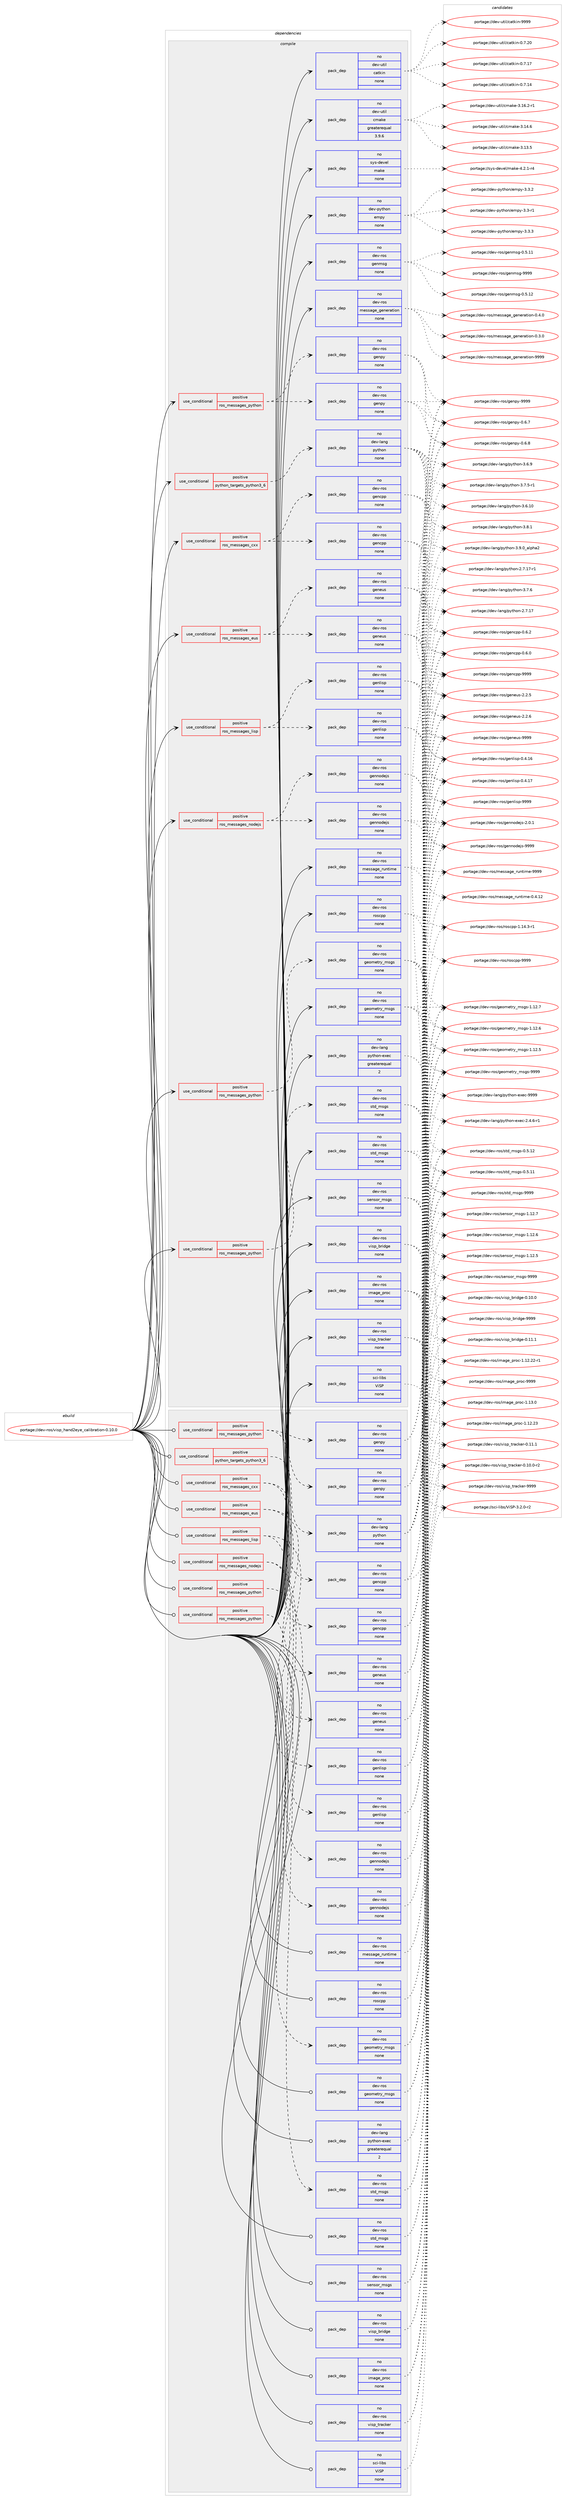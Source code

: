 digraph prolog {

# *************
# Graph options
# *************

newrank=true;
concentrate=true;
compound=true;
graph [rankdir=LR,fontname=Helvetica,fontsize=10,ranksep=1.5];#, ranksep=2.5, nodesep=0.2];
edge  [arrowhead=vee];
node  [fontname=Helvetica,fontsize=10];

# **********
# The ebuild
# **********

subgraph cluster_leftcol {
color=gray;
label=<<i>ebuild</i>>;
id [label="portage://dev-ros/visp_hand2eye_calibration-0.10.0", color=red, width=4, href="../dev-ros/visp_hand2eye_calibration-0.10.0.svg"];
}

# ****************
# The dependencies
# ****************

subgraph cluster_midcol {
color=gray;
label=<<i>dependencies</i>>;
subgraph cluster_compile {
fillcolor="#eeeeee";
style=filled;
label=<<i>compile</i>>;
subgraph cond95287 {
dependency372486 [label=<<TABLE BORDER="0" CELLBORDER="1" CELLSPACING="0" CELLPADDING="4"><TR><TD ROWSPAN="3" CELLPADDING="10">use_conditional</TD></TR><TR><TD>positive</TD></TR><TR><TD>python_targets_python3_6</TD></TR></TABLE>>, shape=none, color=red];
subgraph pack272346 {
dependency372487 [label=<<TABLE BORDER="0" CELLBORDER="1" CELLSPACING="0" CELLPADDING="4" WIDTH="220"><TR><TD ROWSPAN="6" CELLPADDING="30">pack_dep</TD></TR><TR><TD WIDTH="110">no</TD></TR><TR><TD>dev-lang</TD></TR><TR><TD>python</TD></TR><TR><TD>none</TD></TR><TR><TD></TD></TR></TABLE>>, shape=none, color=blue];
}
dependency372486:e -> dependency372487:w [weight=20,style="dashed",arrowhead="vee"];
}
id:e -> dependency372486:w [weight=20,style="solid",arrowhead="vee"];
subgraph cond95288 {
dependency372488 [label=<<TABLE BORDER="0" CELLBORDER="1" CELLSPACING="0" CELLPADDING="4"><TR><TD ROWSPAN="3" CELLPADDING="10">use_conditional</TD></TR><TR><TD>positive</TD></TR><TR><TD>ros_messages_cxx</TD></TR></TABLE>>, shape=none, color=red];
subgraph pack272347 {
dependency372489 [label=<<TABLE BORDER="0" CELLBORDER="1" CELLSPACING="0" CELLPADDING="4" WIDTH="220"><TR><TD ROWSPAN="6" CELLPADDING="30">pack_dep</TD></TR><TR><TD WIDTH="110">no</TD></TR><TR><TD>dev-ros</TD></TR><TR><TD>gencpp</TD></TR><TR><TD>none</TD></TR><TR><TD></TD></TR></TABLE>>, shape=none, color=blue];
}
dependency372488:e -> dependency372489:w [weight=20,style="dashed",arrowhead="vee"];
subgraph pack272348 {
dependency372490 [label=<<TABLE BORDER="0" CELLBORDER="1" CELLSPACING="0" CELLPADDING="4" WIDTH="220"><TR><TD ROWSPAN="6" CELLPADDING="30">pack_dep</TD></TR><TR><TD WIDTH="110">no</TD></TR><TR><TD>dev-ros</TD></TR><TR><TD>gencpp</TD></TR><TR><TD>none</TD></TR><TR><TD></TD></TR></TABLE>>, shape=none, color=blue];
}
dependency372488:e -> dependency372490:w [weight=20,style="dashed",arrowhead="vee"];
}
id:e -> dependency372488:w [weight=20,style="solid",arrowhead="vee"];
subgraph cond95289 {
dependency372491 [label=<<TABLE BORDER="0" CELLBORDER="1" CELLSPACING="0" CELLPADDING="4"><TR><TD ROWSPAN="3" CELLPADDING="10">use_conditional</TD></TR><TR><TD>positive</TD></TR><TR><TD>ros_messages_eus</TD></TR></TABLE>>, shape=none, color=red];
subgraph pack272349 {
dependency372492 [label=<<TABLE BORDER="0" CELLBORDER="1" CELLSPACING="0" CELLPADDING="4" WIDTH="220"><TR><TD ROWSPAN="6" CELLPADDING="30">pack_dep</TD></TR><TR><TD WIDTH="110">no</TD></TR><TR><TD>dev-ros</TD></TR><TR><TD>geneus</TD></TR><TR><TD>none</TD></TR><TR><TD></TD></TR></TABLE>>, shape=none, color=blue];
}
dependency372491:e -> dependency372492:w [weight=20,style="dashed",arrowhead="vee"];
subgraph pack272350 {
dependency372493 [label=<<TABLE BORDER="0" CELLBORDER="1" CELLSPACING="0" CELLPADDING="4" WIDTH="220"><TR><TD ROWSPAN="6" CELLPADDING="30">pack_dep</TD></TR><TR><TD WIDTH="110">no</TD></TR><TR><TD>dev-ros</TD></TR><TR><TD>geneus</TD></TR><TR><TD>none</TD></TR><TR><TD></TD></TR></TABLE>>, shape=none, color=blue];
}
dependency372491:e -> dependency372493:w [weight=20,style="dashed",arrowhead="vee"];
}
id:e -> dependency372491:w [weight=20,style="solid",arrowhead="vee"];
subgraph cond95290 {
dependency372494 [label=<<TABLE BORDER="0" CELLBORDER="1" CELLSPACING="0" CELLPADDING="4"><TR><TD ROWSPAN="3" CELLPADDING="10">use_conditional</TD></TR><TR><TD>positive</TD></TR><TR><TD>ros_messages_lisp</TD></TR></TABLE>>, shape=none, color=red];
subgraph pack272351 {
dependency372495 [label=<<TABLE BORDER="0" CELLBORDER="1" CELLSPACING="0" CELLPADDING="4" WIDTH="220"><TR><TD ROWSPAN="6" CELLPADDING="30">pack_dep</TD></TR><TR><TD WIDTH="110">no</TD></TR><TR><TD>dev-ros</TD></TR><TR><TD>genlisp</TD></TR><TR><TD>none</TD></TR><TR><TD></TD></TR></TABLE>>, shape=none, color=blue];
}
dependency372494:e -> dependency372495:w [weight=20,style="dashed",arrowhead="vee"];
subgraph pack272352 {
dependency372496 [label=<<TABLE BORDER="0" CELLBORDER="1" CELLSPACING="0" CELLPADDING="4" WIDTH="220"><TR><TD ROWSPAN="6" CELLPADDING="30">pack_dep</TD></TR><TR><TD WIDTH="110">no</TD></TR><TR><TD>dev-ros</TD></TR><TR><TD>genlisp</TD></TR><TR><TD>none</TD></TR><TR><TD></TD></TR></TABLE>>, shape=none, color=blue];
}
dependency372494:e -> dependency372496:w [weight=20,style="dashed",arrowhead="vee"];
}
id:e -> dependency372494:w [weight=20,style="solid",arrowhead="vee"];
subgraph cond95291 {
dependency372497 [label=<<TABLE BORDER="0" CELLBORDER="1" CELLSPACING="0" CELLPADDING="4"><TR><TD ROWSPAN="3" CELLPADDING="10">use_conditional</TD></TR><TR><TD>positive</TD></TR><TR><TD>ros_messages_nodejs</TD></TR></TABLE>>, shape=none, color=red];
subgraph pack272353 {
dependency372498 [label=<<TABLE BORDER="0" CELLBORDER="1" CELLSPACING="0" CELLPADDING="4" WIDTH="220"><TR><TD ROWSPAN="6" CELLPADDING="30">pack_dep</TD></TR><TR><TD WIDTH="110">no</TD></TR><TR><TD>dev-ros</TD></TR><TR><TD>gennodejs</TD></TR><TR><TD>none</TD></TR><TR><TD></TD></TR></TABLE>>, shape=none, color=blue];
}
dependency372497:e -> dependency372498:w [weight=20,style="dashed",arrowhead="vee"];
subgraph pack272354 {
dependency372499 [label=<<TABLE BORDER="0" CELLBORDER="1" CELLSPACING="0" CELLPADDING="4" WIDTH="220"><TR><TD ROWSPAN="6" CELLPADDING="30">pack_dep</TD></TR><TR><TD WIDTH="110">no</TD></TR><TR><TD>dev-ros</TD></TR><TR><TD>gennodejs</TD></TR><TR><TD>none</TD></TR><TR><TD></TD></TR></TABLE>>, shape=none, color=blue];
}
dependency372497:e -> dependency372499:w [weight=20,style="dashed",arrowhead="vee"];
}
id:e -> dependency372497:w [weight=20,style="solid",arrowhead="vee"];
subgraph cond95292 {
dependency372500 [label=<<TABLE BORDER="0" CELLBORDER="1" CELLSPACING="0" CELLPADDING="4"><TR><TD ROWSPAN="3" CELLPADDING="10">use_conditional</TD></TR><TR><TD>positive</TD></TR><TR><TD>ros_messages_python</TD></TR></TABLE>>, shape=none, color=red];
subgraph pack272355 {
dependency372501 [label=<<TABLE BORDER="0" CELLBORDER="1" CELLSPACING="0" CELLPADDING="4" WIDTH="220"><TR><TD ROWSPAN="6" CELLPADDING="30">pack_dep</TD></TR><TR><TD WIDTH="110">no</TD></TR><TR><TD>dev-ros</TD></TR><TR><TD>genpy</TD></TR><TR><TD>none</TD></TR><TR><TD></TD></TR></TABLE>>, shape=none, color=blue];
}
dependency372500:e -> dependency372501:w [weight=20,style="dashed",arrowhead="vee"];
subgraph pack272356 {
dependency372502 [label=<<TABLE BORDER="0" CELLBORDER="1" CELLSPACING="0" CELLPADDING="4" WIDTH="220"><TR><TD ROWSPAN="6" CELLPADDING="30">pack_dep</TD></TR><TR><TD WIDTH="110">no</TD></TR><TR><TD>dev-ros</TD></TR><TR><TD>genpy</TD></TR><TR><TD>none</TD></TR><TR><TD></TD></TR></TABLE>>, shape=none, color=blue];
}
dependency372500:e -> dependency372502:w [weight=20,style="dashed",arrowhead="vee"];
}
id:e -> dependency372500:w [weight=20,style="solid",arrowhead="vee"];
subgraph cond95293 {
dependency372503 [label=<<TABLE BORDER="0" CELLBORDER="1" CELLSPACING="0" CELLPADDING="4"><TR><TD ROWSPAN="3" CELLPADDING="10">use_conditional</TD></TR><TR><TD>positive</TD></TR><TR><TD>ros_messages_python</TD></TR></TABLE>>, shape=none, color=red];
subgraph pack272357 {
dependency372504 [label=<<TABLE BORDER="0" CELLBORDER="1" CELLSPACING="0" CELLPADDING="4" WIDTH="220"><TR><TD ROWSPAN="6" CELLPADDING="30">pack_dep</TD></TR><TR><TD WIDTH="110">no</TD></TR><TR><TD>dev-ros</TD></TR><TR><TD>geometry_msgs</TD></TR><TR><TD>none</TD></TR><TR><TD></TD></TR></TABLE>>, shape=none, color=blue];
}
dependency372503:e -> dependency372504:w [weight=20,style="dashed",arrowhead="vee"];
}
id:e -> dependency372503:w [weight=20,style="solid",arrowhead="vee"];
subgraph cond95294 {
dependency372505 [label=<<TABLE BORDER="0" CELLBORDER="1" CELLSPACING="0" CELLPADDING="4"><TR><TD ROWSPAN="3" CELLPADDING="10">use_conditional</TD></TR><TR><TD>positive</TD></TR><TR><TD>ros_messages_python</TD></TR></TABLE>>, shape=none, color=red];
subgraph pack272358 {
dependency372506 [label=<<TABLE BORDER="0" CELLBORDER="1" CELLSPACING="0" CELLPADDING="4" WIDTH="220"><TR><TD ROWSPAN="6" CELLPADDING="30">pack_dep</TD></TR><TR><TD WIDTH="110">no</TD></TR><TR><TD>dev-ros</TD></TR><TR><TD>std_msgs</TD></TR><TR><TD>none</TD></TR><TR><TD></TD></TR></TABLE>>, shape=none, color=blue];
}
dependency372505:e -> dependency372506:w [weight=20,style="dashed",arrowhead="vee"];
}
id:e -> dependency372505:w [weight=20,style="solid",arrowhead="vee"];
subgraph pack272359 {
dependency372507 [label=<<TABLE BORDER="0" CELLBORDER="1" CELLSPACING="0" CELLPADDING="4" WIDTH="220"><TR><TD ROWSPAN="6" CELLPADDING="30">pack_dep</TD></TR><TR><TD WIDTH="110">no</TD></TR><TR><TD>dev-lang</TD></TR><TR><TD>python-exec</TD></TR><TR><TD>greaterequal</TD></TR><TR><TD>2</TD></TR></TABLE>>, shape=none, color=blue];
}
id:e -> dependency372507:w [weight=20,style="solid",arrowhead="vee"];
subgraph pack272360 {
dependency372508 [label=<<TABLE BORDER="0" CELLBORDER="1" CELLSPACING="0" CELLPADDING="4" WIDTH="220"><TR><TD ROWSPAN="6" CELLPADDING="30">pack_dep</TD></TR><TR><TD WIDTH="110">no</TD></TR><TR><TD>dev-python</TD></TR><TR><TD>empy</TD></TR><TR><TD>none</TD></TR><TR><TD></TD></TR></TABLE>>, shape=none, color=blue];
}
id:e -> dependency372508:w [weight=20,style="solid",arrowhead="vee"];
subgraph pack272361 {
dependency372509 [label=<<TABLE BORDER="0" CELLBORDER="1" CELLSPACING="0" CELLPADDING="4" WIDTH="220"><TR><TD ROWSPAN="6" CELLPADDING="30">pack_dep</TD></TR><TR><TD WIDTH="110">no</TD></TR><TR><TD>dev-ros</TD></TR><TR><TD>genmsg</TD></TR><TR><TD>none</TD></TR><TR><TD></TD></TR></TABLE>>, shape=none, color=blue];
}
id:e -> dependency372509:w [weight=20,style="solid",arrowhead="vee"];
subgraph pack272362 {
dependency372510 [label=<<TABLE BORDER="0" CELLBORDER="1" CELLSPACING="0" CELLPADDING="4" WIDTH="220"><TR><TD ROWSPAN="6" CELLPADDING="30">pack_dep</TD></TR><TR><TD WIDTH="110">no</TD></TR><TR><TD>dev-ros</TD></TR><TR><TD>geometry_msgs</TD></TR><TR><TD>none</TD></TR><TR><TD></TD></TR></TABLE>>, shape=none, color=blue];
}
id:e -> dependency372510:w [weight=20,style="solid",arrowhead="vee"];
subgraph pack272363 {
dependency372511 [label=<<TABLE BORDER="0" CELLBORDER="1" CELLSPACING="0" CELLPADDING="4" WIDTH="220"><TR><TD ROWSPAN="6" CELLPADDING="30">pack_dep</TD></TR><TR><TD WIDTH="110">no</TD></TR><TR><TD>dev-ros</TD></TR><TR><TD>image_proc</TD></TR><TR><TD>none</TD></TR><TR><TD></TD></TR></TABLE>>, shape=none, color=blue];
}
id:e -> dependency372511:w [weight=20,style="solid",arrowhead="vee"];
subgraph pack272364 {
dependency372512 [label=<<TABLE BORDER="0" CELLBORDER="1" CELLSPACING="0" CELLPADDING="4" WIDTH="220"><TR><TD ROWSPAN="6" CELLPADDING="30">pack_dep</TD></TR><TR><TD WIDTH="110">no</TD></TR><TR><TD>dev-ros</TD></TR><TR><TD>message_generation</TD></TR><TR><TD>none</TD></TR><TR><TD></TD></TR></TABLE>>, shape=none, color=blue];
}
id:e -> dependency372512:w [weight=20,style="solid",arrowhead="vee"];
subgraph pack272365 {
dependency372513 [label=<<TABLE BORDER="0" CELLBORDER="1" CELLSPACING="0" CELLPADDING="4" WIDTH="220"><TR><TD ROWSPAN="6" CELLPADDING="30">pack_dep</TD></TR><TR><TD WIDTH="110">no</TD></TR><TR><TD>dev-ros</TD></TR><TR><TD>message_runtime</TD></TR><TR><TD>none</TD></TR><TR><TD></TD></TR></TABLE>>, shape=none, color=blue];
}
id:e -> dependency372513:w [weight=20,style="solid",arrowhead="vee"];
subgraph pack272366 {
dependency372514 [label=<<TABLE BORDER="0" CELLBORDER="1" CELLSPACING="0" CELLPADDING="4" WIDTH="220"><TR><TD ROWSPAN="6" CELLPADDING="30">pack_dep</TD></TR><TR><TD WIDTH="110">no</TD></TR><TR><TD>dev-ros</TD></TR><TR><TD>roscpp</TD></TR><TR><TD>none</TD></TR><TR><TD></TD></TR></TABLE>>, shape=none, color=blue];
}
id:e -> dependency372514:w [weight=20,style="solid",arrowhead="vee"];
subgraph pack272367 {
dependency372515 [label=<<TABLE BORDER="0" CELLBORDER="1" CELLSPACING="0" CELLPADDING="4" WIDTH="220"><TR><TD ROWSPAN="6" CELLPADDING="30">pack_dep</TD></TR><TR><TD WIDTH="110">no</TD></TR><TR><TD>dev-ros</TD></TR><TR><TD>sensor_msgs</TD></TR><TR><TD>none</TD></TR><TR><TD></TD></TR></TABLE>>, shape=none, color=blue];
}
id:e -> dependency372515:w [weight=20,style="solid",arrowhead="vee"];
subgraph pack272368 {
dependency372516 [label=<<TABLE BORDER="0" CELLBORDER="1" CELLSPACING="0" CELLPADDING="4" WIDTH="220"><TR><TD ROWSPAN="6" CELLPADDING="30">pack_dep</TD></TR><TR><TD WIDTH="110">no</TD></TR><TR><TD>dev-ros</TD></TR><TR><TD>std_msgs</TD></TR><TR><TD>none</TD></TR><TR><TD></TD></TR></TABLE>>, shape=none, color=blue];
}
id:e -> dependency372516:w [weight=20,style="solid",arrowhead="vee"];
subgraph pack272369 {
dependency372517 [label=<<TABLE BORDER="0" CELLBORDER="1" CELLSPACING="0" CELLPADDING="4" WIDTH="220"><TR><TD ROWSPAN="6" CELLPADDING="30">pack_dep</TD></TR><TR><TD WIDTH="110">no</TD></TR><TR><TD>dev-ros</TD></TR><TR><TD>visp_bridge</TD></TR><TR><TD>none</TD></TR><TR><TD></TD></TR></TABLE>>, shape=none, color=blue];
}
id:e -> dependency372517:w [weight=20,style="solid",arrowhead="vee"];
subgraph pack272370 {
dependency372518 [label=<<TABLE BORDER="0" CELLBORDER="1" CELLSPACING="0" CELLPADDING="4" WIDTH="220"><TR><TD ROWSPAN="6" CELLPADDING="30">pack_dep</TD></TR><TR><TD WIDTH="110">no</TD></TR><TR><TD>dev-ros</TD></TR><TR><TD>visp_tracker</TD></TR><TR><TD>none</TD></TR><TR><TD></TD></TR></TABLE>>, shape=none, color=blue];
}
id:e -> dependency372518:w [weight=20,style="solid",arrowhead="vee"];
subgraph pack272371 {
dependency372519 [label=<<TABLE BORDER="0" CELLBORDER="1" CELLSPACING="0" CELLPADDING="4" WIDTH="220"><TR><TD ROWSPAN="6" CELLPADDING="30">pack_dep</TD></TR><TR><TD WIDTH="110">no</TD></TR><TR><TD>dev-util</TD></TR><TR><TD>catkin</TD></TR><TR><TD>none</TD></TR><TR><TD></TD></TR></TABLE>>, shape=none, color=blue];
}
id:e -> dependency372519:w [weight=20,style="solid",arrowhead="vee"];
subgraph pack272372 {
dependency372520 [label=<<TABLE BORDER="0" CELLBORDER="1" CELLSPACING="0" CELLPADDING="4" WIDTH="220"><TR><TD ROWSPAN="6" CELLPADDING="30">pack_dep</TD></TR><TR><TD WIDTH="110">no</TD></TR><TR><TD>dev-util</TD></TR><TR><TD>cmake</TD></TR><TR><TD>greaterequal</TD></TR><TR><TD>3.9.6</TD></TR></TABLE>>, shape=none, color=blue];
}
id:e -> dependency372520:w [weight=20,style="solid",arrowhead="vee"];
subgraph pack272373 {
dependency372521 [label=<<TABLE BORDER="0" CELLBORDER="1" CELLSPACING="0" CELLPADDING="4" WIDTH="220"><TR><TD ROWSPAN="6" CELLPADDING="30">pack_dep</TD></TR><TR><TD WIDTH="110">no</TD></TR><TR><TD>sci-libs</TD></TR><TR><TD>ViSP</TD></TR><TR><TD>none</TD></TR><TR><TD></TD></TR></TABLE>>, shape=none, color=blue];
}
id:e -> dependency372521:w [weight=20,style="solid",arrowhead="vee"];
subgraph pack272374 {
dependency372522 [label=<<TABLE BORDER="0" CELLBORDER="1" CELLSPACING="0" CELLPADDING="4" WIDTH="220"><TR><TD ROWSPAN="6" CELLPADDING="30">pack_dep</TD></TR><TR><TD WIDTH="110">no</TD></TR><TR><TD>sys-devel</TD></TR><TR><TD>make</TD></TR><TR><TD>none</TD></TR><TR><TD></TD></TR></TABLE>>, shape=none, color=blue];
}
id:e -> dependency372522:w [weight=20,style="solid",arrowhead="vee"];
}
subgraph cluster_compileandrun {
fillcolor="#eeeeee";
style=filled;
label=<<i>compile and run</i>>;
}
subgraph cluster_run {
fillcolor="#eeeeee";
style=filled;
label=<<i>run</i>>;
subgraph cond95295 {
dependency372523 [label=<<TABLE BORDER="0" CELLBORDER="1" CELLSPACING="0" CELLPADDING="4"><TR><TD ROWSPAN="3" CELLPADDING="10">use_conditional</TD></TR><TR><TD>positive</TD></TR><TR><TD>python_targets_python3_6</TD></TR></TABLE>>, shape=none, color=red];
subgraph pack272375 {
dependency372524 [label=<<TABLE BORDER="0" CELLBORDER="1" CELLSPACING="0" CELLPADDING="4" WIDTH="220"><TR><TD ROWSPAN="6" CELLPADDING="30">pack_dep</TD></TR><TR><TD WIDTH="110">no</TD></TR><TR><TD>dev-lang</TD></TR><TR><TD>python</TD></TR><TR><TD>none</TD></TR><TR><TD></TD></TR></TABLE>>, shape=none, color=blue];
}
dependency372523:e -> dependency372524:w [weight=20,style="dashed",arrowhead="vee"];
}
id:e -> dependency372523:w [weight=20,style="solid",arrowhead="odot"];
subgraph cond95296 {
dependency372525 [label=<<TABLE BORDER="0" CELLBORDER="1" CELLSPACING="0" CELLPADDING="4"><TR><TD ROWSPAN="3" CELLPADDING="10">use_conditional</TD></TR><TR><TD>positive</TD></TR><TR><TD>ros_messages_cxx</TD></TR></TABLE>>, shape=none, color=red];
subgraph pack272376 {
dependency372526 [label=<<TABLE BORDER="0" CELLBORDER="1" CELLSPACING="0" CELLPADDING="4" WIDTH="220"><TR><TD ROWSPAN="6" CELLPADDING="30">pack_dep</TD></TR><TR><TD WIDTH="110">no</TD></TR><TR><TD>dev-ros</TD></TR><TR><TD>gencpp</TD></TR><TR><TD>none</TD></TR><TR><TD></TD></TR></TABLE>>, shape=none, color=blue];
}
dependency372525:e -> dependency372526:w [weight=20,style="dashed",arrowhead="vee"];
subgraph pack272377 {
dependency372527 [label=<<TABLE BORDER="0" CELLBORDER="1" CELLSPACING="0" CELLPADDING="4" WIDTH="220"><TR><TD ROWSPAN="6" CELLPADDING="30">pack_dep</TD></TR><TR><TD WIDTH="110">no</TD></TR><TR><TD>dev-ros</TD></TR><TR><TD>gencpp</TD></TR><TR><TD>none</TD></TR><TR><TD></TD></TR></TABLE>>, shape=none, color=blue];
}
dependency372525:e -> dependency372527:w [weight=20,style="dashed",arrowhead="vee"];
}
id:e -> dependency372525:w [weight=20,style="solid",arrowhead="odot"];
subgraph cond95297 {
dependency372528 [label=<<TABLE BORDER="0" CELLBORDER="1" CELLSPACING="0" CELLPADDING="4"><TR><TD ROWSPAN="3" CELLPADDING="10">use_conditional</TD></TR><TR><TD>positive</TD></TR><TR><TD>ros_messages_eus</TD></TR></TABLE>>, shape=none, color=red];
subgraph pack272378 {
dependency372529 [label=<<TABLE BORDER="0" CELLBORDER="1" CELLSPACING="0" CELLPADDING="4" WIDTH="220"><TR><TD ROWSPAN="6" CELLPADDING="30">pack_dep</TD></TR><TR><TD WIDTH="110">no</TD></TR><TR><TD>dev-ros</TD></TR><TR><TD>geneus</TD></TR><TR><TD>none</TD></TR><TR><TD></TD></TR></TABLE>>, shape=none, color=blue];
}
dependency372528:e -> dependency372529:w [weight=20,style="dashed",arrowhead="vee"];
subgraph pack272379 {
dependency372530 [label=<<TABLE BORDER="0" CELLBORDER="1" CELLSPACING="0" CELLPADDING="4" WIDTH="220"><TR><TD ROWSPAN="6" CELLPADDING="30">pack_dep</TD></TR><TR><TD WIDTH="110">no</TD></TR><TR><TD>dev-ros</TD></TR><TR><TD>geneus</TD></TR><TR><TD>none</TD></TR><TR><TD></TD></TR></TABLE>>, shape=none, color=blue];
}
dependency372528:e -> dependency372530:w [weight=20,style="dashed",arrowhead="vee"];
}
id:e -> dependency372528:w [weight=20,style="solid",arrowhead="odot"];
subgraph cond95298 {
dependency372531 [label=<<TABLE BORDER="0" CELLBORDER="1" CELLSPACING="0" CELLPADDING="4"><TR><TD ROWSPAN="3" CELLPADDING="10">use_conditional</TD></TR><TR><TD>positive</TD></TR><TR><TD>ros_messages_lisp</TD></TR></TABLE>>, shape=none, color=red];
subgraph pack272380 {
dependency372532 [label=<<TABLE BORDER="0" CELLBORDER="1" CELLSPACING="0" CELLPADDING="4" WIDTH="220"><TR><TD ROWSPAN="6" CELLPADDING="30">pack_dep</TD></TR><TR><TD WIDTH="110">no</TD></TR><TR><TD>dev-ros</TD></TR><TR><TD>genlisp</TD></TR><TR><TD>none</TD></TR><TR><TD></TD></TR></TABLE>>, shape=none, color=blue];
}
dependency372531:e -> dependency372532:w [weight=20,style="dashed",arrowhead="vee"];
subgraph pack272381 {
dependency372533 [label=<<TABLE BORDER="0" CELLBORDER="1" CELLSPACING="0" CELLPADDING="4" WIDTH="220"><TR><TD ROWSPAN="6" CELLPADDING="30">pack_dep</TD></TR><TR><TD WIDTH="110">no</TD></TR><TR><TD>dev-ros</TD></TR><TR><TD>genlisp</TD></TR><TR><TD>none</TD></TR><TR><TD></TD></TR></TABLE>>, shape=none, color=blue];
}
dependency372531:e -> dependency372533:w [weight=20,style="dashed",arrowhead="vee"];
}
id:e -> dependency372531:w [weight=20,style="solid",arrowhead="odot"];
subgraph cond95299 {
dependency372534 [label=<<TABLE BORDER="0" CELLBORDER="1" CELLSPACING="0" CELLPADDING="4"><TR><TD ROWSPAN="3" CELLPADDING="10">use_conditional</TD></TR><TR><TD>positive</TD></TR><TR><TD>ros_messages_nodejs</TD></TR></TABLE>>, shape=none, color=red];
subgraph pack272382 {
dependency372535 [label=<<TABLE BORDER="0" CELLBORDER="1" CELLSPACING="0" CELLPADDING="4" WIDTH="220"><TR><TD ROWSPAN="6" CELLPADDING="30">pack_dep</TD></TR><TR><TD WIDTH="110">no</TD></TR><TR><TD>dev-ros</TD></TR><TR><TD>gennodejs</TD></TR><TR><TD>none</TD></TR><TR><TD></TD></TR></TABLE>>, shape=none, color=blue];
}
dependency372534:e -> dependency372535:w [weight=20,style="dashed",arrowhead="vee"];
subgraph pack272383 {
dependency372536 [label=<<TABLE BORDER="0" CELLBORDER="1" CELLSPACING="0" CELLPADDING="4" WIDTH="220"><TR><TD ROWSPAN="6" CELLPADDING="30">pack_dep</TD></TR><TR><TD WIDTH="110">no</TD></TR><TR><TD>dev-ros</TD></TR><TR><TD>gennodejs</TD></TR><TR><TD>none</TD></TR><TR><TD></TD></TR></TABLE>>, shape=none, color=blue];
}
dependency372534:e -> dependency372536:w [weight=20,style="dashed",arrowhead="vee"];
}
id:e -> dependency372534:w [weight=20,style="solid",arrowhead="odot"];
subgraph cond95300 {
dependency372537 [label=<<TABLE BORDER="0" CELLBORDER="1" CELLSPACING="0" CELLPADDING="4"><TR><TD ROWSPAN="3" CELLPADDING="10">use_conditional</TD></TR><TR><TD>positive</TD></TR><TR><TD>ros_messages_python</TD></TR></TABLE>>, shape=none, color=red];
subgraph pack272384 {
dependency372538 [label=<<TABLE BORDER="0" CELLBORDER="1" CELLSPACING="0" CELLPADDING="4" WIDTH="220"><TR><TD ROWSPAN="6" CELLPADDING="30">pack_dep</TD></TR><TR><TD WIDTH="110">no</TD></TR><TR><TD>dev-ros</TD></TR><TR><TD>genpy</TD></TR><TR><TD>none</TD></TR><TR><TD></TD></TR></TABLE>>, shape=none, color=blue];
}
dependency372537:e -> dependency372538:w [weight=20,style="dashed",arrowhead="vee"];
subgraph pack272385 {
dependency372539 [label=<<TABLE BORDER="0" CELLBORDER="1" CELLSPACING="0" CELLPADDING="4" WIDTH="220"><TR><TD ROWSPAN="6" CELLPADDING="30">pack_dep</TD></TR><TR><TD WIDTH="110">no</TD></TR><TR><TD>dev-ros</TD></TR><TR><TD>genpy</TD></TR><TR><TD>none</TD></TR><TR><TD></TD></TR></TABLE>>, shape=none, color=blue];
}
dependency372537:e -> dependency372539:w [weight=20,style="dashed",arrowhead="vee"];
}
id:e -> dependency372537:w [weight=20,style="solid",arrowhead="odot"];
subgraph cond95301 {
dependency372540 [label=<<TABLE BORDER="0" CELLBORDER="1" CELLSPACING="0" CELLPADDING="4"><TR><TD ROWSPAN="3" CELLPADDING="10">use_conditional</TD></TR><TR><TD>positive</TD></TR><TR><TD>ros_messages_python</TD></TR></TABLE>>, shape=none, color=red];
subgraph pack272386 {
dependency372541 [label=<<TABLE BORDER="0" CELLBORDER="1" CELLSPACING="0" CELLPADDING="4" WIDTH="220"><TR><TD ROWSPAN="6" CELLPADDING="30">pack_dep</TD></TR><TR><TD WIDTH="110">no</TD></TR><TR><TD>dev-ros</TD></TR><TR><TD>geometry_msgs</TD></TR><TR><TD>none</TD></TR><TR><TD></TD></TR></TABLE>>, shape=none, color=blue];
}
dependency372540:e -> dependency372541:w [weight=20,style="dashed",arrowhead="vee"];
}
id:e -> dependency372540:w [weight=20,style="solid",arrowhead="odot"];
subgraph cond95302 {
dependency372542 [label=<<TABLE BORDER="0" CELLBORDER="1" CELLSPACING="0" CELLPADDING="4"><TR><TD ROWSPAN="3" CELLPADDING="10">use_conditional</TD></TR><TR><TD>positive</TD></TR><TR><TD>ros_messages_python</TD></TR></TABLE>>, shape=none, color=red];
subgraph pack272387 {
dependency372543 [label=<<TABLE BORDER="0" CELLBORDER="1" CELLSPACING="0" CELLPADDING="4" WIDTH="220"><TR><TD ROWSPAN="6" CELLPADDING="30">pack_dep</TD></TR><TR><TD WIDTH="110">no</TD></TR><TR><TD>dev-ros</TD></TR><TR><TD>std_msgs</TD></TR><TR><TD>none</TD></TR><TR><TD></TD></TR></TABLE>>, shape=none, color=blue];
}
dependency372542:e -> dependency372543:w [weight=20,style="dashed",arrowhead="vee"];
}
id:e -> dependency372542:w [weight=20,style="solid",arrowhead="odot"];
subgraph pack272388 {
dependency372544 [label=<<TABLE BORDER="0" CELLBORDER="1" CELLSPACING="0" CELLPADDING="4" WIDTH="220"><TR><TD ROWSPAN="6" CELLPADDING="30">pack_dep</TD></TR><TR><TD WIDTH="110">no</TD></TR><TR><TD>dev-lang</TD></TR><TR><TD>python-exec</TD></TR><TR><TD>greaterequal</TD></TR><TR><TD>2</TD></TR></TABLE>>, shape=none, color=blue];
}
id:e -> dependency372544:w [weight=20,style="solid",arrowhead="odot"];
subgraph pack272389 {
dependency372545 [label=<<TABLE BORDER="0" CELLBORDER="1" CELLSPACING="0" CELLPADDING="4" WIDTH="220"><TR><TD ROWSPAN="6" CELLPADDING="30">pack_dep</TD></TR><TR><TD WIDTH="110">no</TD></TR><TR><TD>dev-ros</TD></TR><TR><TD>geometry_msgs</TD></TR><TR><TD>none</TD></TR><TR><TD></TD></TR></TABLE>>, shape=none, color=blue];
}
id:e -> dependency372545:w [weight=20,style="solid",arrowhead="odot"];
subgraph pack272390 {
dependency372546 [label=<<TABLE BORDER="0" CELLBORDER="1" CELLSPACING="0" CELLPADDING="4" WIDTH="220"><TR><TD ROWSPAN="6" CELLPADDING="30">pack_dep</TD></TR><TR><TD WIDTH="110">no</TD></TR><TR><TD>dev-ros</TD></TR><TR><TD>image_proc</TD></TR><TR><TD>none</TD></TR><TR><TD></TD></TR></TABLE>>, shape=none, color=blue];
}
id:e -> dependency372546:w [weight=20,style="solid",arrowhead="odot"];
subgraph pack272391 {
dependency372547 [label=<<TABLE BORDER="0" CELLBORDER="1" CELLSPACING="0" CELLPADDING="4" WIDTH="220"><TR><TD ROWSPAN="6" CELLPADDING="30">pack_dep</TD></TR><TR><TD WIDTH="110">no</TD></TR><TR><TD>dev-ros</TD></TR><TR><TD>message_runtime</TD></TR><TR><TD>none</TD></TR><TR><TD></TD></TR></TABLE>>, shape=none, color=blue];
}
id:e -> dependency372547:w [weight=20,style="solid",arrowhead="odot"];
subgraph pack272392 {
dependency372548 [label=<<TABLE BORDER="0" CELLBORDER="1" CELLSPACING="0" CELLPADDING="4" WIDTH="220"><TR><TD ROWSPAN="6" CELLPADDING="30">pack_dep</TD></TR><TR><TD WIDTH="110">no</TD></TR><TR><TD>dev-ros</TD></TR><TR><TD>roscpp</TD></TR><TR><TD>none</TD></TR><TR><TD></TD></TR></TABLE>>, shape=none, color=blue];
}
id:e -> dependency372548:w [weight=20,style="solid",arrowhead="odot"];
subgraph pack272393 {
dependency372549 [label=<<TABLE BORDER="0" CELLBORDER="1" CELLSPACING="0" CELLPADDING="4" WIDTH="220"><TR><TD ROWSPAN="6" CELLPADDING="30">pack_dep</TD></TR><TR><TD WIDTH="110">no</TD></TR><TR><TD>dev-ros</TD></TR><TR><TD>sensor_msgs</TD></TR><TR><TD>none</TD></TR><TR><TD></TD></TR></TABLE>>, shape=none, color=blue];
}
id:e -> dependency372549:w [weight=20,style="solid",arrowhead="odot"];
subgraph pack272394 {
dependency372550 [label=<<TABLE BORDER="0" CELLBORDER="1" CELLSPACING="0" CELLPADDING="4" WIDTH="220"><TR><TD ROWSPAN="6" CELLPADDING="30">pack_dep</TD></TR><TR><TD WIDTH="110">no</TD></TR><TR><TD>dev-ros</TD></TR><TR><TD>std_msgs</TD></TR><TR><TD>none</TD></TR><TR><TD></TD></TR></TABLE>>, shape=none, color=blue];
}
id:e -> dependency372550:w [weight=20,style="solid",arrowhead="odot"];
subgraph pack272395 {
dependency372551 [label=<<TABLE BORDER="0" CELLBORDER="1" CELLSPACING="0" CELLPADDING="4" WIDTH="220"><TR><TD ROWSPAN="6" CELLPADDING="30">pack_dep</TD></TR><TR><TD WIDTH="110">no</TD></TR><TR><TD>dev-ros</TD></TR><TR><TD>visp_bridge</TD></TR><TR><TD>none</TD></TR><TR><TD></TD></TR></TABLE>>, shape=none, color=blue];
}
id:e -> dependency372551:w [weight=20,style="solid",arrowhead="odot"];
subgraph pack272396 {
dependency372552 [label=<<TABLE BORDER="0" CELLBORDER="1" CELLSPACING="0" CELLPADDING="4" WIDTH="220"><TR><TD ROWSPAN="6" CELLPADDING="30">pack_dep</TD></TR><TR><TD WIDTH="110">no</TD></TR><TR><TD>dev-ros</TD></TR><TR><TD>visp_tracker</TD></TR><TR><TD>none</TD></TR><TR><TD></TD></TR></TABLE>>, shape=none, color=blue];
}
id:e -> dependency372552:w [weight=20,style="solid",arrowhead="odot"];
subgraph pack272397 {
dependency372553 [label=<<TABLE BORDER="0" CELLBORDER="1" CELLSPACING="0" CELLPADDING="4" WIDTH="220"><TR><TD ROWSPAN="6" CELLPADDING="30">pack_dep</TD></TR><TR><TD WIDTH="110">no</TD></TR><TR><TD>sci-libs</TD></TR><TR><TD>ViSP</TD></TR><TR><TD>none</TD></TR><TR><TD></TD></TR></TABLE>>, shape=none, color=blue];
}
id:e -> dependency372553:w [weight=20,style="solid",arrowhead="odot"];
}
}

# **************
# The candidates
# **************

subgraph cluster_choices {
rank=same;
color=gray;
label=<<i>candidates</i>>;

subgraph choice272346 {
color=black;
nodesep=1;
choice10010111845108971101034711212111610411111045514657464895971081121049750 [label="portage://dev-lang/python-3.9.0_alpha2", color=red, width=4,href="../dev-lang/python-3.9.0_alpha2.svg"];
choice100101118451089711010347112121116104111110455146564649 [label="portage://dev-lang/python-3.8.1", color=red, width=4,href="../dev-lang/python-3.8.1.svg"];
choice100101118451089711010347112121116104111110455146554654 [label="portage://dev-lang/python-3.7.6", color=red, width=4,href="../dev-lang/python-3.7.6.svg"];
choice1001011184510897110103471121211161041111104551465546534511449 [label="portage://dev-lang/python-3.7.5-r1", color=red, width=4,href="../dev-lang/python-3.7.5-r1.svg"];
choice100101118451089711010347112121116104111110455146544657 [label="portage://dev-lang/python-3.6.9", color=red, width=4,href="../dev-lang/python-3.6.9.svg"];
choice10010111845108971101034711212111610411111045514654464948 [label="portage://dev-lang/python-3.6.10", color=red, width=4,href="../dev-lang/python-3.6.10.svg"];
choice100101118451089711010347112121116104111110455046554649554511449 [label="portage://dev-lang/python-2.7.17-r1", color=red, width=4,href="../dev-lang/python-2.7.17-r1.svg"];
choice10010111845108971101034711212111610411111045504655464955 [label="portage://dev-lang/python-2.7.17", color=red, width=4,href="../dev-lang/python-2.7.17.svg"];
dependency372487:e -> choice10010111845108971101034711212111610411111045514657464895971081121049750:w [style=dotted,weight="100"];
dependency372487:e -> choice100101118451089711010347112121116104111110455146564649:w [style=dotted,weight="100"];
dependency372487:e -> choice100101118451089711010347112121116104111110455146554654:w [style=dotted,weight="100"];
dependency372487:e -> choice1001011184510897110103471121211161041111104551465546534511449:w [style=dotted,weight="100"];
dependency372487:e -> choice100101118451089711010347112121116104111110455146544657:w [style=dotted,weight="100"];
dependency372487:e -> choice10010111845108971101034711212111610411111045514654464948:w [style=dotted,weight="100"];
dependency372487:e -> choice100101118451089711010347112121116104111110455046554649554511449:w [style=dotted,weight="100"];
dependency372487:e -> choice10010111845108971101034711212111610411111045504655464955:w [style=dotted,weight="100"];
}
subgraph choice272347 {
color=black;
nodesep=1;
choice1001011184511411111547103101110991121124557575757 [label="portage://dev-ros/gencpp-9999", color=red, width=4,href="../dev-ros/gencpp-9999.svg"];
choice100101118451141111154710310111099112112454846544650 [label="portage://dev-ros/gencpp-0.6.2", color=red, width=4,href="../dev-ros/gencpp-0.6.2.svg"];
choice100101118451141111154710310111099112112454846544648 [label="portage://dev-ros/gencpp-0.6.0", color=red, width=4,href="../dev-ros/gencpp-0.6.0.svg"];
dependency372489:e -> choice1001011184511411111547103101110991121124557575757:w [style=dotted,weight="100"];
dependency372489:e -> choice100101118451141111154710310111099112112454846544650:w [style=dotted,weight="100"];
dependency372489:e -> choice100101118451141111154710310111099112112454846544648:w [style=dotted,weight="100"];
}
subgraph choice272348 {
color=black;
nodesep=1;
choice1001011184511411111547103101110991121124557575757 [label="portage://dev-ros/gencpp-9999", color=red, width=4,href="../dev-ros/gencpp-9999.svg"];
choice100101118451141111154710310111099112112454846544650 [label="portage://dev-ros/gencpp-0.6.2", color=red, width=4,href="../dev-ros/gencpp-0.6.2.svg"];
choice100101118451141111154710310111099112112454846544648 [label="portage://dev-ros/gencpp-0.6.0", color=red, width=4,href="../dev-ros/gencpp-0.6.0.svg"];
dependency372490:e -> choice1001011184511411111547103101110991121124557575757:w [style=dotted,weight="100"];
dependency372490:e -> choice100101118451141111154710310111099112112454846544650:w [style=dotted,weight="100"];
dependency372490:e -> choice100101118451141111154710310111099112112454846544648:w [style=dotted,weight="100"];
}
subgraph choice272349 {
color=black;
nodesep=1;
choice10010111845114111115471031011101011171154557575757 [label="portage://dev-ros/geneus-9999", color=red, width=4,href="../dev-ros/geneus-9999.svg"];
choice1001011184511411111547103101110101117115455046504654 [label="portage://dev-ros/geneus-2.2.6", color=red, width=4,href="../dev-ros/geneus-2.2.6.svg"];
choice1001011184511411111547103101110101117115455046504653 [label="portage://dev-ros/geneus-2.2.5", color=red, width=4,href="../dev-ros/geneus-2.2.5.svg"];
dependency372492:e -> choice10010111845114111115471031011101011171154557575757:w [style=dotted,weight="100"];
dependency372492:e -> choice1001011184511411111547103101110101117115455046504654:w [style=dotted,weight="100"];
dependency372492:e -> choice1001011184511411111547103101110101117115455046504653:w [style=dotted,weight="100"];
}
subgraph choice272350 {
color=black;
nodesep=1;
choice10010111845114111115471031011101011171154557575757 [label="portage://dev-ros/geneus-9999", color=red, width=4,href="../dev-ros/geneus-9999.svg"];
choice1001011184511411111547103101110101117115455046504654 [label="portage://dev-ros/geneus-2.2.6", color=red, width=4,href="../dev-ros/geneus-2.2.6.svg"];
choice1001011184511411111547103101110101117115455046504653 [label="portage://dev-ros/geneus-2.2.5", color=red, width=4,href="../dev-ros/geneus-2.2.5.svg"];
dependency372493:e -> choice10010111845114111115471031011101011171154557575757:w [style=dotted,weight="100"];
dependency372493:e -> choice1001011184511411111547103101110101117115455046504654:w [style=dotted,weight="100"];
dependency372493:e -> choice1001011184511411111547103101110101117115455046504653:w [style=dotted,weight="100"];
}
subgraph choice272351 {
color=black;
nodesep=1;
choice10010111845114111115471031011101081051151124557575757 [label="portage://dev-ros/genlisp-9999", color=red, width=4,href="../dev-ros/genlisp-9999.svg"];
choice100101118451141111154710310111010810511511245484652464955 [label="portage://dev-ros/genlisp-0.4.17", color=red, width=4,href="../dev-ros/genlisp-0.4.17.svg"];
choice100101118451141111154710310111010810511511245484652464954 [label="portage://dev-ros/genlisp-0.4.16", color=red, width=4,href="../dev-ros/genlisp-0.4.16.svg"];
dependency372495:e -> choice10010111845114111115471031011101081051151124557575757:w [style=dotted,weight="100"];
dependency372495:e -> choice100101118451141111154710310111010810511511245484652464955:w [style=dotted,weight="100"];
dependency372495:e -> choice100101118451141111154710310111010810511511245484652464954:w [style=dotted,weight="100"];
}
subgraph choice272352 {
color=black;
nodesep=1;
choice10010111845114111115471031011101081051151124557575757 [label="portage://dev-ros/genlisp-9999", color=red, width=4,href="../dev-ros/genlisp-9999.svg"];
choice100101118451141111154710310111010810511511245484652464955 [label="portage://dev-ros/genlisp-0.4.17", color=red, width=4,href="../dev-ros/genlisp-0.4.17.svg"];
choice100101118451141111154710310111010810511511245484652464954 [label="portage://dev-ros/genlisp-0.4.16", color=red, width=4,href="../dev-ros/genlisp-0.4.16.svg"];
dependency372496:e -> choice10010111845114111115471031011101081051151124557575757:w [style=dotted,weight="100"];
dependency372496:e -> choice100101118451141111154710310111010810511511245484652464955:w [style=dotted,weight="100"];
dependency372496:e -> choice100101118451141111154710310111010810511511245484652464954:w [style=dotted,weight="100"];
}
subgraph choice272353 {
color=black;
nodesep=1;
choice10010111845114111115471031011101101111001011061154557575757 [label="portage://dev-ros/gennodejs-9999", color=red, width=4,href="../dev-ros/gennodejs-9999.svg"];
choice1001011184511411111547103101110110111100101106115455046484649 [label="portage://dev-ros/gennodejs-2.0.1", color=red, width=4,href="../dev-ros/gennodejs-2.0.1.svg"];
dependency372498:e -> choice10010111845114111115471031011101101111001011061154557575757:w [style=dotted,weight="100"];
dependency372498:e -> choice1001011184511411111547103101110110111100101106115455046484649:w [style=dotted,weight="100"];
}
subgraph choice272354 {
color=black;
nodesep=1;
choice10010111845114111115471031011101101111001011061154557575757 [label="portage://dev-ros/gennodejs-9999", color=red, width=4,href="../dev-ros/gennodejs-9999.svg"];
choice1001011184511411111547103101110110111100101106115455046484649 [label="portage://dev-ros/gennodejs-2.0.1", color=red, width=4,href="../dev-ros/gennodejs-2.0.1.svg"];
dependency372499:e -> choice10010111845114111115471031011101101111001011061154557575757:w [style=dotted,weight="100"];
dependency372499:e -> choice1001011184511411111547103101110110111100101106115455046484649:w [style=dotted,weight="100"];
}
subgraph choice272355 {
color=black;
nodesep=1;
choice10010111845114111115471031011101121214557575757 [label="portage://dev-ros/genpy-9999", color=red, width=4,href="../dev-ros/genpy-9999.svg"];
choice1001011184511411111547103101110112121454846544656 [label="portage://dev-ros/genpy-0.6.8", color=red, width=4,href="../dev-ros/genpy-0.6.8.svg"];
choice1001011184511411111547103101110112121454846544655 [label="portage://dev-ros/genpy-0.6.7", color=red, width=4,href="../dev-ros/genpy-0.6.7.svg"];
dependency372501:e -> choice10010111845114111115471031011101121214557575757:w [style=dotted,weight="100"];
dependency372501:e -> choice1001011184511411111547103101110112121454846544656:w [style=dotted,weight="100"];
dependency372501:e -> choice1001011184511411111547103101110112121454846544655:w [style=dotted,weight="100"];
}
subgraph choice272356 {
color=black;
nodesep=1;
choice10010111845114111115471031011101121214557575757 [label="portage://dev-ros/genpy-9999", color=red, width=4,href="../dev-ros/genpy-9999.svg"];
choice1001011184511411111547103101110112121454846544656 [label="portage://dev-ros/genpy-0.6.8", color=red, width=4,href="../dev-ros/genpy-0.6.8.svg"];
choice1001011184511411111547103101110112121454846544655 [label="portage://dev-ros/genpy-0.6.7", color=red, width=4,href="../dev-ros/genpy-0.6.7.svg"];
dependency372502:e -> choice10010111845114111115471031011101121214557575757:w [style=dotted,weight="100"];
dependency372502:e -> choice1001011184511411111547103101110112121454846544656:w [style=dotted,weight="100"];
dependency372502:e -> choice1001011184511411111547103101110112121454846544655:w [style=dotted,weight="100"];
}
subgraph choice272357 {
color=black;
nodesep=1;
choice1001011184511411111547103101111109101116114121951091151031154557575757 [label="portage://dev-ros/geometry_msgs-9999", color=red, width=4,href="../dev-ros/geometry_msgs-9999.svg"];
choice10010111845114111115471031011111091011161141219510911510311545494649504655 [label="portage://dev-ros/geometry_msgs-1.12.7", color=red, width=4,href="../dev-ros/geometry_msgs-1.12.7.svg"];
choice10010111845114111115471031011111091011161141219510911510311545494649504654 [label="portage://dev-ros/geometry_msgs-1.12.6", color=red, width=4,href="../dev-ros/geometry_msgs-1.12.6.svg"];
choice10010111845114111115471031011111091011161141219510911510311545494649504653 [label="portage://dev-ros/geometry_msgs-1.12.5", color=red, width=4,href="../dev-ros/geometry_msgs-1.12.5.svg"];
dependency372504:e -> choice1001011184511411111547103101111109101116114121951091151031154557575757:w [style=dotted,weight="100"];
dependency372504:e -> choice10010111845114111115471031011111091011161141219510911510311545494649504655:w [style=dotted,weight="100"];
dependency372504:e -> choice10010111845114111115471031011111091011161141219510911510311545494649504654:w [style=dotted,weight="100"];
dependency372504:e -> choice10010111845114111115471031011111091011161141219510911510311545494649504653:w [style=dotted,weight="100"];
}
subgraph choice272358 {
color=black;
nodesep=1;
choice1001011184511411111547115116100951091151031154557575757 [label="portage://dev-ros/std_msgs-9999", color=red, width=4,href="../dev-ros/std_msgs-9999.svg"];
choice10010111845114111115471151161009510911510311545484653464950 [label="portage://dev-ros/std_msgs-0.5.12", color=red, width=4,href="../dev-ros/std_msgs-0.5.12.svg"];
choice10010111845114111115471151161009510911510311545484653464949 [label="portage://dev-ros/std_msgs-0.5.11", color=red, width=4,href="../dev-ros/std_msgs-0.5.11.svg"];
dependency372506:e -> choice1001011184511411111547115116100951091151031154557575757:w [style=dotted,weight="100"];
dependency372506:e -> choice10010111845114111115471151161009510911510311545484653464950:w [style=dotted,weight="100"];
dependency372506:e -> choice10010111845114111115471151161009510911510311545484653464949:w [style=dotted,weight="100"];
}
subgraph choice272359 {
color=black;
nodesep=1;
choice10010111845108971101034711212111610411111045101120101994557575757 [label="portage://dev-lang/python-exec-9999", color=red, width=4,href="../dev-lang/python-exec-9999.svg"];
choice10010111845108971101034711212111610411111045101120101994550465246544511449 [label="portage://dev-lang/python-exec-2.4.6-r1", color=red, width=4,href="../dev-lang/python-exec-2.4.6-r1.svg"];
dependency372507:e -> choice10010111845108971101034711212111610411111045101120101994557575757:w [style=dotted,weight="100"];
dependency372507:e -> choice10010111845108971101034711212111610411111045101120101994550465246544511449:w [style=dotted,weight="100"];
}
subgraph choice272360 {
color=black;
nodesep=1;
choice1001011184511212111610411111047101109112121455146514651 [label="portage://dev-python/empy-3.3.3", color=red, width=4,href="../dev-python/empy-3.3.3.svg"];
choice1001011184511212111610411111047101109112121455146514650 [label="portage://dev-python/empy-3.3.2", color=red, width=4,href="../dev-python/empy-3.3.2.svg"];
choice1001011184511212111610411111047101109112121455146514511449 [label="portage://dev-python/empy-3.3-r1", color=red, width=4,href="../dev-python/empy-3.3-r1.svg"];
dependency372508:e -> choice1001011184511212111610411111047101109112121455146514651:w [style=dotted,weight="100"];
dependency372508:e -> choice1001011184511212111610411111047101109112121455146514650:w [style=dotted,weight="100"];
dependency372508:e -> choice1001011184511212111610411111047101109112121455146514511449:w [style=dotted,weight="100"];
}
subgraph choice272361 {
color=black;
nodesep=1;
choice10010111845114111115471031011101091151034557575757 [label="portage://dev-ros/genmsg-9999", color=red, width=4,href="../dev-ros/genmsg-9999.svg"];
choice100101118451141111154710310111010911510345484653464950 [label="portage://dev-ros/genmsg-0.5.12", color=red, width=4,href="../dev-ros/genmsg-0.5.12.svg"];
choice100101118451141111154710310111010911510345484653464949 [label="portage://dev-ros/genmsg-0.5.11", color=red, width=4,href="../dev-ros/genmsg-0.5.11.svg"];
dependency372509:e -> choice10010111845114111115471031011101091151034557575757:w [style=dotted,weight="100"];
dependency372509:e -> choice100101118451141111154710310111010911510345484653464950:w [style=dotted,weight="100"];
dependency372509:e -> choice100101118451141111154710310111010911510345484653464949:w [style=dotted,weight="100"];
}
subgraph choice272362 {
color=black;
nodesep=1;
choice1001011184511411111547103101111109101116114121951091151031154557575757 [label="portage://dev-ros/geometry_msgs-9999", color=red, width=4,href="../dev-ros/geometry_msgs-9999.svg"];
choice10010111845114111115471031011111091011161141219510911510311545494649504655 [label="portage://dev-ros/geometry_msgs-1.12.7", color=red, width=4,href="../dev-ros/geometry_msgs-1.12.7.svg"];
choice10010111845114111115471031011111091011161141219510911510311545494649504654 [label="portage://dev-ros/geometry_msgs-1.12.6", color=red, width=4,href="../dev-ros/geometry_msgs-1.12.6.svg"];
choice10010111845114111115471031011111091011161141219510911510311545494649504653 [label="portage://dev-ros/geometry_msgs-1.12.5", color=red, width=4,href="../dev-ros/geometry_msgs-1.12.5.svg"];
dependency372510:e -> choice1001011184511411111547103101111109101116114121951091151031154557575757:w [style=dotted,weight="100"];
dependency372510:e -> choice10010111845114111115471031011111091011161141219510911510311545494649504655:w [style=dotted,weight="100"];
dependency372510:e -> choice10010111845114111115471031011111091011161141219510911510311545494649504654:w [style=dotted,weight="100"];
dependency372510:e -> choice10010111845114111115471031011111091011161141219510911510311545494649504653:w [style=dotted,weight="100"];
}
subgraph choice272363 {
color=black;
nodesep=1;
choice10010111845114111115471051099710310195112114111994557575757 [label="portage://dev-ros/image_proc-9999", color=red, width=4,href="../dev-ros/image_proc-9999.svg"];
choice100101118451141111154710510997103101951121141119945494649514648 [label="portage://dev-ros/image_proc-1.13.0", color=red, width=4,href="../dev-ros/image_proc-1.13.0.svg"];
choice10010111845114111115471051099710310195112114111994549464950465051 [label="portage://dev-ros/image_proc-1.12.23", color=red, width=4,href="../dev-ros/image_proc-1.12.23.svg"];
choice100101118451141111154710510997103101951121141119945494649504650504511449 [label="portage://dev-ros/image_proc-1.12.22-r1", color=red, width=4,href="../dev-ros/image_proc-1.12.22-r1.svg"];
dependency372511:e -> choice10010111845114111115471051099710310195112114111994557575757:w [style=dotted,weight="100"];
dependency372511:e -> choice100101118451141111154710510997103101951121141119945494649514648:w [style=dotted,weight="100"];
dependency372511:e -> choice10010111845114111115471051099710310195112114111994549464950465051:w [style=dotted,weight="100"];
dependency372511:e -> choice100101118451141111154710510997103101951121141119945494649504650504511449:w [style=dotted,weight="100"];
}
subgraph choice272364 {
color=black;
nodesep=1;
choice10010111845114111115471091011151159710310195103101110101114971161051111104557575757 [label="portage://dev-ros/message_generation-9999", color=red, width=4,href="../dev-ros/message_generation-9999.svg"];
choice1001011184511411111547109101115115971031019510310111010111497116105111110454846524648 [label="portage://dev-ros/message_generation-0.4.0", color=red, width=4,href="../dev-ros/message_generation-0.4.0.svg"];
choice1001011184511411111547109101115115971031019510310111010111497116105111110454846514648 [label="portage://dev-ros/message_generation-0.3.0", color=red, width=4,href="../dev-ros/message_generation-0.3.0.svg"];
dependency372512:e -> choice10010111845114111115471091011151159710310195103101110101114971161051111104557575757:w [style=dotted,weight="100"];
dependency372512:e -> choice1001011184511411111547109101115115971031019510310111010111497116105111110454846524648:w [style=dotted,weight="100"];
dependency372512:e -> choice1001011184511411111547109101115115971031019510310111010111497116105111110454846514648:w [style=dotted,weight="100"];
}
subgraph choice272365 {
color=black;
nodesep=1;
choice100101118451141111154710910111511597103101951141171101161051091014557575757 [label="portage://dev-ros/message_runtime-9999", color=red, width=4,href="../dev-ros/message_runtime-9999.svg"];
choice1001011184511411111547109101115115971031019511411711011610510910145484652464950 [label="portage://dev-ros/message_runtime-0.4.12", color=red, width=4,href="../dev-ros/message_runtime-0.4.12.svg"];
dependency372513:e -> choice100101118451141111154710910111511597103101951141171101161051091014557575757:w [style=dotted,weight="100"];
dependency372513:e -> choice1001011184511411111547109101115115971031019511411711011610510910145484652464950:w [style=dotted,weight="100"];
}
subgraph choice272366 {
color=black;
nodesep=1;
choice1001011184511411111547114111115991121124557575757 [label="portage://dev-ros/roscpp-9999", color=red, width=4,href="../dev-ros/roscpp-9999.svg"];
choice100101118451141111154711411111599112112454946495246514511449 [label="portage://dev-ros/roscpp-1.14.3-r1", color=red, width=4,href="../dev-ros/roscpp-1.14.3-r1.svg"];
dependency372514:e -> choice1001011184511411111547114111115991121124557575757:w [style=dotted,weight="100"];
dependency372514:e -> choice100101118451141111154711411111599112112454946495246514511449:w [style=dotted,weight="100"];
}
subgraph choice272367 {
color=black;
nodesep=1;
choice1001011184511411111547115101110115111114951091151031154557575757 [label="portage://dev-ros/sensor_msgs-9999", color=red, width=4,href="../dev-ros/sensor_msgs-9999.svg"];
choice10010111845114111115471151011101151111149510911510311545494649504655 [label="portage://dev-ros/sensor_msgs-1.12.7", color=red, width=4,href="../dev-ros/sensor_msgs-1.12.7.svg"];
choice10010111845114111115471151011101151111149510911510311545494649504654 [label="portage://dev-ros/sensor_msgs-1.12.6", color=red, width=4,href="../dev-ros/sensor_msgs-1.12.6.svg"];
choice10010111845114111115471151011101151111149510911510311545494649504653 [label="portage://dev-ros/sensor_msgs-1.12.5", color=red, width=4,href="../dev-ros/sensor_msgs-1.12.5.svg"];
dependency372515:e -> choice1001011184511411111547115101110115111114951091151031154557575757:w [style=dotted,weight="100"];
dependency372515:e -> choice10010111845114111115471151011101151111149510911510311545494649504655:w [style=dotted,weight="100"];
dependency372515:e -> choice10010111845114111115471151011101151111149510911510311545494649504654:w [style=dotted,weight="100"];
dependency372515:e -> choice10010111845114111115471151011101151111149510911510311545494649504653:w [style=dotted,weight="100"];
}
subgraph choice272368 {
color=black;
nodesep=1;
choice1001011184511411111547115116100951091151031154557575757 [label="portage://dev-ros/std_msgs-9999", color=red, width=4,href="../dev-ros/std_msgs-9999.svg"];
choice10010111845114111115471151161009510911510311545484653464950 [label="portage://dev-ros/std_msgs-0.5.12", color=red, width=4,href="../dev-ros/std_msgs-0.5.12.svg"];
choice10010111845114111115471151161009510911510311545484653464949 [label="portage://dev-ros/std_msgs-0.5.11", color=red, width=4,href="../dev-ros/std_msgs-0.5.11.svg"];
dependency372516:e -> choice1001011184511411111547115116100951091151031154557575757:w [style=dotted,weight="100"];
dependency372516:e -> choice10010111845114111115471151161009510911510311545484653464950:w [style=dotted,weight="100"];
dependency372516:e -> choice10010111845114111115471151161009510911510311545484653464949:w [style=dotted,weight="100"];
}
subgraph choice272369 {
color=black;
nodesep=1;
choice100101118451141111154711810511511295981141051001031014557575757 [label="portage://dev-ros/visp_bridge-9999", color=red, width=4,href="../dev-ros/visp_bridge-9999.svg"];
choice1001011184511411111547118105115112959811410510010310145484649494649 [label="portage://dev-ros/visp_bridge-0.11.1", color=red, width=4,href="../dev-ros/visp_bridge-0.11.1.svg"];
choice1001011184511411111547118105115112959811410510010310145484649484648 [label="portage://dev-ros/visp_bridge-0.10.0", color=red, width=4,href="../dev-ros/visp_bridge-0.10.0.svg"];
dependency372517:e -> choice100101118451141111154711810511511295981141051001031014557575757:w [style=dotted,weight="100"];
dependency372517:e -> choice1001011184511411111547118105115112959811410510010310145484649494649:w [style=dotted,weight="100"];
dependency372517:e -> choice1001011184511411111547118105115112959811410510010310145484649484648:w [style=dotted,weight="100"];
}
subgraph choice272370 {
color=black;
nodesep=1;
choice10010111845114111115471181051151129511611497991071011144557575757 [label="portage://dev-ros/visp_tracker-9999", color=red, width=4,href="../dev-ros/visp_tracker-9999.svg"];
choice100101118451141111154711810511511295116114979910710111445484649494649 [label="portage://dev-ros/visp_tracker-0.11.1", color=red, width=4,href="../dev-ros/visp_tracker-0.11.1.svg"];
choice1001011184511411111547118105115112951161149799107101114454846494846484511450 [label="portage://dev-ros/visp_tracker-0.10.0-r2", color=red, width=4,href="../dev-ros/visp_tracker-0.10.0-r2.svg"];
dependency372518:e -> choice10010111845114111115471181051151129511611497991071011144557575757:w [style=dotted,weight="100"];
dependency372518:e -> choice100101118451141111154711810511511295116114979910710111445484649494649:w [style=dotted,weight="100"];
dependency372518:e -> choice1001011184511411111547118105115112951161149799107101114454846494846484511450:w [style=dotted,weight="100"];
}
subgraph choice272371 {
color=black;
nodesep=1;
choice100101118451171161051084799971161071051104557575757 [label="portage://dev-util/catkin-9999", color=red, width=4,href="../dev-util/catkin-9999.svg"];
choice1001011184511711610510847999711610710511045484655465048 [label="portage://dev-util/catkin-0.7.20", color=red, width=4,href="../dev-util/catkin-0.7.20.svg"];
choice1001011184511711610510847999711610710511045484655464955 [label="portage://dev-util/catkin-0.7.17", color=red, width=4,href="../dev-util/catkin-0.7.17.svg"];
choice1001011184511711610510847999711610710511045484655464952 [label="portage://dev-util/catkin-0.7.14", color=red, width=4,href="../dev-util/catkin-0.7.14.svg"];
dependency372519:e -> choice100101118451171161051084799971161071051104557575757:w [style=dotted,weight="100"];
dependency372519:e -> choice1001011184511711610510847999711610710511045484655465048:w [style=dotted,weight="100"];
dependency372519:e -> choice1001011184511711610510847999711610710511045484655464955:w [style=dotted,weight="100"];
dependency372519:e -> choice1001011184511711610510847999711610710511045484655464952:w [style=dotted,weight="100"];
}
subgraph choice272372 {
color=black;
nodesep=1;
choice10010111845117116105108479910997107101455146495446504511449 [label="portage://dev-util/cmake-3.16.2-r1", color=red, width=4,href="../dev-util/cmake-3.16.2-r1.svg"];
choice1001011184511711610510847991099710710145514649524654 [label="portage://dev-util/cmake-3.14.6", color=red, width=4,href="../dev-util/cmake-3.14.6.svg"];
choice1001011184511711610510847991099710710145514649514653 [label="portage://dev-util/cmake-3.13.5", color=red, width=4,href="../dev-util/cmake-3.13.5.svg"];
dependency372520:e -> choice10010111845117116105108479910997107101455146495446504511449:w [style=dotted,weight="100"];
dependency372520:e -> choice1001011184511711610510847991099710710145514649524654:w [style=dotted,weight="100"];
dependency372520:e -> choice1001011184511711610510847991099710710145514649514653:w [style=dotted,weight="100"];
}
subgraph choice272373 {
color=black;
nodesep=1;
choice115991054510810598115478610583804551465046484511450 [label="portage://sci-libs/ViSP-3.2.0-r2", color=red, width=4,href="../sci-libs/ViSP-3.2.0-r2.svg"];
dependency372521:e -> choice115991054510810598115478610583804551465046484511450:w [style=dotted,weight="100"];
}
subgraph choice272374 {
color=black;
nodesep=1;
choice1151211154510010111810110847109971071014552465046494511452 [label="portage://sys-devel/make-4.2.1-r4", color=red, width=4,href="../sys-devel/make-4.2.1-r4.svg"];
dependency372522:e -> choice1151211154510010111810110847109971071014552465046494511452:w [style=dotted,weight="100"];
}
subgraph choice272375 {
color=black;
nodesep=1;
choice10010111845108971101034711212111610411111045514657464895971081121049750 [label="portage://dev-lang/python-3.9.0_alpha2", color=red, width=4,href="../dev-lang/python-3.9.0_alpha2.svg"];
choice100101118451089711010347112121116104111110455146564649 [label="portage://dev-lang/python-3.8.1", color=red, width=4,href="../dev-lang/python-3.8.1.svg"];
choice100101118451089711010347112121116104111110455146554654 [label="portage://dev-lang/python-3.7.6", color=red, width=4,href="../dev-lang/python-3.7.6.svg"];
choice1001011184510897110103471121211161041111104551465546534511449 [label="portage://dev-lang/python-3.7.5-r1", color=red, width=4,href="../dev-lang/python-3.7.5-r1.svg"];
choice100101118451089711010347112121116104111110455146544657 [label="portage://dev-lang/python-3.6.9", color=red, width=4,href="../dev-lang/python-3.6.9.svg"];
choice10010111845108971101034711212111610411111045514654464948 [label="portage://dev-lang/python-3.6.10", color=red, width=4,href="../dev-lang/python-3.6.10.svg"];
choice100101118451089711010347112121116104111110455046554649554511449 [label="portage://dev-lang/python-2.7.17-r1", color=red, width=4,href="../dev-lang/python-2.7.17-r1.svg"];
choice10010111845108971101034711212111610411111045504655464955 [label="portage://dev-lang/python-2.7.17", color=red, width=4,href="../dev-lang/python-2.7.17.svg"];
dependency372524:e -> choice10010111845108971101034711212111610411111045514657464895971081121049750:w [style=dotted,weight="100"];
dependency372524:e -> choice100101118451089711010347112121116104111110455146564649:w [style=dotted,weight="100"];
dependency372524:e -> choice100101118451089711010347112121116104111110455146554654:w [style=dotted,weight="100"];
dependency372524:e -> choice1001011184510897110103471121211161041111104551465546534511449:w [style=dotted,weight="100"];
dependency372524:e -> choice100101118451089711010347112121116104111110455146544657:w [style=dotted,weight="100"];
dependency372524:e -> choice10010111845108971101034711212111610411111045514654464948:w [style=dotted,weight="100"];
dependency372524:e -> choice100101118451089711010347112121116104111110455046554649554511449:w [style=dotted,weight="100"];
dependency372524:e -> choice10010111845108971101034711212111610411111045504655464955:w [style=dotted,weight="100"];
}
subgraph choice272376 {
color=black;
nodesep=1;
choice1001011184511411111547103101110991121124557575757 [label="portage://dev-ros/gencpp-9999", color=red, width=4,href="../dev-ros/gencpp-9999.svg"];
choice100101118451141111154710310111099112112454846544650 [label="portage://dev-ros/gencpp-0.6.2", color=red, width=4,href="../dev-ros/gencpp-0.6.2.svg"];
choice100101118451141111154710310111099112112454846544648 [label="portage://dev-ros/gencpp-0.6.0", color=red, width=4,href="../dev-ros/gencpp-0.6.0.svg"];
dependency372526:e -> choice1001011184511411111547103101110991121124557575757:w [style=dotted,weight="100"];
dependency372526:e -> choice100101118451141111154710310111099112112454846544650:w [style=dotted,weight="100"];
dependency372526:e -> choice100101118451141111154710310111099112112454846544648:w [style=dotted,weight="100"];
}
subgraph choice272377 {
color=black;
nodesep=1;
choice1001011184511411111547103101110991121124557575757 [label="portage://dev-ros/gencpp-9999", color=red, width=4,href="../dev-ros/gencpp-9999.svg"];
choice100101118451141111154710310111099112112454846544650 [label="portage://dev-ros/gencpp-0.6.2", color=red, width=4,href="../dev-ros/gencpp-0.6.2.svg"];
choice100101118451141111154710310111099112112454846544648 [label="portage://dev-ros/gencpp-0.6.0", color=red, width=4,href="../dev-ros/gencpp-0.6.0.svg"];
dependency372527:e -> choice1001011184511411111547103101110991121124557575757:w [style=dotted,weight="100"];
dependency372527:e -> choice100101118451141111154710310111099112112454846544650:w [style=dotted,weight="100"];
dependency372527:e -> choice100101118451141111154710310111099112112454846544648:w [style=dotted,weight="100"];
}
subgraph choice272378 {
color=black;
nodesep=1;
choice10010111845114111115471031011101011171154557575757 [label="portage://dev-ros/geneus-9999", color=red, width=4,href="../dev-ros/geneus-9999.svg"];
choice1001011184511411111547103101110101117115455046504654 [label="portage://dev-ros/geneus-2.2.6", color=red, width=4,href="../dev-ros/geneus-2.2.6.svg"];
choice1001011184511411111547103101110101117115455046504653 [label="portage://dev-ros/geneus-2.2.5", color=red, width=4,href="../dev-ros/geneus-2.2.5.svg"];
dependency372529:e -> choice10010111845114111115471031011101011171154557575757:w [style=dotted,weight="100"];
dependency372529:e -> choice1001011184511411111547103101110101117115455046504654:w [style=dotted,weight="100"];
dependency372529:e -> choice1001011184511411111547103101110101117115455046504653:w [style=dotted,weight="100"];
}
subgraph choice272379 {
color=black;
nodesep=1;
choice10010111845114111115471031011101011171154557575757 [label="portage://dev-ros/geneus-9999", color=red, width=4,href="../dev-ros/geneus-9999.svg"];
choice1001011184511411111547103101110101117115455046504654 [label="portage://dev-ros/geneus-2.2.6", color=red, width=4,href="../dev-ros/geneus-2.2.6.svg"];
choice1001011184511411111547103101110101117115455046504653 [label="portage://dev-ros/geneus-2.2.5", color=red, width=4,href="../dev-ros/geneus-2.2.5.svg"];
dependency372530:e -> choice10010111845114111115471031011101011171154557575757:w [style=dotted,weight="100"];
dependency372530:e -> choice1001011184511411111547103101110101117115455046504654:w [style=dotted,weight="100"];
dependency372530:e -> choice1001011184511411111547103101110101117115455046504653:w [style=dotted,weight="100"];
}
subgraph choice272380 {
color=black;
nodesep=1;
choice10010111845114111115471031011101081051151124557575757 [label="portage://dev-ros/genlisp-9999", color=red, width=4,href="../dev-ros/genlisp-9999.svg"];
choice100101118451141111154710310111010810511511245484652464955 [label="portage://dev-ros/genlisp-0.4.17", color=red, width=4,href="../dev-ros/genlisp-0.4.17.svg"];
choice100101118451141111154710310111010810511511245484652464954 [label="portage://dev-ros/genlisp-0.4.16", color=red, width=4,href="../dev-ros/genlisp-0.4.16.svg"];
dependency372532:e -> choice10010111845114111115471031011101081051151124557575757:w [style=dotted,weight="100"];
dependency372532:e -> choice100101118451141111154710310111010810511511245484652464955:w [style=dotted,weight="100"];
dependency372532:e -> choice100101118451141111154710310111010810511511245484652464954:w [style=dotted,weight="100"];
}
subgraph choice272381 {
color=black;
nodesep=1;
choice10010111845114111115471031011101081051151124557575757 [label="portage://dev-ros/genlisp-9999", color=red, width=4,href="../dev-ros/genlisp-9999.svg"];
choice100101118451141111154710310111010810511511245484652464955 [label="portage://dev-ros/genlisp-0.4.17", color=red, width=4,href="../dev-ros/genlisp-0.4.17.svg"];
choice100101118451141111154710310111010810511511245484652464954 [label="portage://dev-ros/genlisp-0.4.16", color=red, width=4,href="../dev-ros/genlisp-0.4.16.svg"];
dependency372533:e -> choice10010111845114111115471031011101081051151124557575757:w [style=dotted,weight="100"];
dependency372533:e -> choice100101118451141111154710310111010810511511245484652464955:w [style=dotted,weight="100"];
dependency372533:e -> choice100101118451141111154710310111010810511511245484652464954:w [style=dotted,weight="100"];
}
subgraph choice272382 {
color=black;
nodesep=1;
choice10010111845114111115471031011101101111001011061154557575757 [label="portage://dev-ros/gennodejs-9999", color=red, width=4,href="../dev-ros/gennodejs-9999.svg"];
choice1001011184511411111547103101110110111100101106115455046484649 [label="portage://dev-ros/gennodejs-2.0.1", color=red, width=4,href="../dev-ros/gennodejs-2.0.1.svg"];
dependency372535:e -> choice10010111845114111115471031011101101111001011061154557575757:w [style=dotted,weight="100"];
dependency372535:e -> choice1001011184511411111547103101110110111100101106115455046484649:w [style=dotted,weight="100"];
}
subgraph choice272383 {
color=black;
nodesep=1;
choice10010111845114111115471031011101101111001011061154557575757 [label="portage://dev-ros/gennodejs-9999", color=red, width=4,href="../dev-ros/gennodejs-9999.svg"];
choice1001011184511411111547103101110110111100101106115455046484649 [label="portage://dev-ros/gennodejs-2.0.1", color=red, width=4,href="../dev-ros/gennodejs-2.0.1.svg"];
dependency372536:e -> choice10010111845114111115471031011101101111001011061154557575757:w [style=dotted,weight="100"];
dependency372536:e -> choice1001011184511411111547103101110110111100101106115455046484649:w [style=dotted,weight="100"];
}
subgraph choice272384 {
color=black;
nodesep=1;
choice10010111845114111115471031011101121214557575757 [label="portage://dev-ros/genpy-9999", color=red, width=4,href="../dev-ros/genpy-9999.svg"];
choice1001011184511411111547103101110112121454846544656 [label="portage://dev-ros/genpy-0.6.8", color=red, width=4,href="../dev-ros/genpy-0.6.8.svg"];
choice1001011184511411111547103101110112121454846544655 [label="portage://dev-ros/genpy-0.6.7", color=red, width=4,href="../dev-ros/genpy-0.6.7.svg"];
dependency372538:e -> choice10010111845114111115471031011101121214557575757:w [style=dotted,weight="100"];
dependency372538:e -> choice1001011184511411111547103101110112121454846544656:w [style=dotted,weight="100"];
dependency372538:e -> choice1001011184511411111547103101110112121454846544655:w [style=dotted,weight="100"];
}
subgraph choice272385 {
color=black;
nodesep=1;
choice10010111845114111115471031011101121214557575757 [label="portage://dev-ros/genpy-9999", color=red, width=4,href="../dev-ros/genpy-9999.svg"];
choice1001011184511411111547103101110112121454846544656 [label="portage://dev-ros/genpy-0.6.8", color=red, width=4,href="../dev-ros/genpy-0.6.8.svg"];
choice1001011184511411111547103101110112121454846544655 [label="portage://dev-ros/genpy-0.6.7", color=red, width=4,href="../dev-ros/genpy-0.6.7.svg"];
dependency372539:e -> choice10010111845114111115471031011101121214557575757:w [style=dotted,weight="100"];
dependency372539:e -> choice1001011184511411111547103101110112121454846544656:w [style=dotted,weight="100"];
dependency372539:e -> choice1001011184511411111547103101110112121454846544655:w [style=dotted,weight="100"];
}
subgraph choice272386 {
color=black;
nodesep=1;
choice1001011184511411111547103101111109101116114121951091151031154557575757 [label="portage://dev-ros/geometry_msgs-9999", color=red, width=4,href="../dev-ros/geometry_msgs-9999.svg"];
choice10010111845114111115471031011111091011161141219510911510311545494649504655 [label="portage://dev-ros/geometry_msgs-1.12.7", color=red, width=4,href="../dev-ros/geometry_msgs-1.12.7.svg"];
choice10010111845114111115471031011111091011161141219510911510311545494649504654 [label="portage://dev-ros/geometry_msgs-1.12.6", color=red, width=4,href="../dev-ros/geometry_msgs-1.12.6.svg"];
choice10010111845114111115471031011111091011161141219510911510311545494649504653 [label="portage://dev-ros/geometry_msgs-1.12.5", color=red, width=4,href="../dev-ros/geometry_msgs-1.12.5.svg"];
dependency372541:e -> choice1001011184511411111547103101111109101116114121951091151031154557575757:w [style=dotted,weight="100"];
dependency372541:e -> choice10010111845114111115471031011111091011161141219510911510311545494649504655:w [style=dotted,weight="100"];
dependency372541:e -> choice10010111845114111115471031011111091011161141219510911510311545494649504654:w [style=dotted,weight="100"];
dependency372541:e -> choice10010111845114111115471031011111091011161141219510911510311545494649504653:w [style=dotted,weight="100"];
}
subgraph choice272387 {
color=black;
nodesep=1;
choice1001011184511411111547115116100951091151031154557575757 [label="portage://dev-ros/std_msgs-9999", color=red, width=4,href="../dev-ros/std_msgs-9999.svg"];
choice10010111845114111115471151161009510911510311545484653464950 [label="portage://dev-ros/std_msgs-0.5.12", color=red, width=4,href="../dev-ros/std_msgs-0.5.12.svg"];
choice10010111845114111115471151161009510911510311545484653464949 [label="portage://dev-ros/std_msgs-0.5.11", color=red, width=4,href="../dev-ros/std_msgs-0.5.11.svg"];
dependency372543:e -> choice1001011184511411111547115116100951091151031154557575757:w [style=dotted,weight="100"];
dependency372543:e -> choice10010111845114111115471151161009510911510311545484653464950:w [style=dotted,weight="100"];
dependency372543:e -> choice10010111845114111115471151161009510911510311545484653464949:w [style=dotted,weight="100"];
}
subgraph choice272388 {
color=black;
nodesep=1;
choice10010111845108971101034711212111610411111045101120101994557575757 [label="portage://dev-lang/python-exec-9999", color=red, width=4,href="../dev-lang/python-exec-9999.svg"];
choice10010111845108971101034711212111610411111045101120101994550465246544511449 [label="portage://dev-lang/python-exec-2.4.6-r1", color=red, width=4,href="../dev-lang/python-exec-2.4.6-r1.svg"];
dependency372544:e -> choice10010111845108971101034711212111610411111045101120101994557575757:w [style=dotted,weight="100"];
dependency372544:e -> choice10010111845108971101034711212111610411111045101120101994550465246544511449:w [style=dotted,weight="100"];
}
subgraph choice272389 {
color=black;
nodesep=1;
choice1001011184511411111547103101111109101116114121951091151031154557575757 [label="portage://dev-ros/geometry_msgs-9999", color=red, width=4,href="../dev-ros/geometry_msgs-9999.svg"];
choice10010111845114111115471031011111091011161141219510911510311545494649504655 [label="portage://dev-ros/geometry_msgs-1.12.7", color=red, width=4,href="../dev-ros/geometry_msgs-1.12.7.svg"];
choice10010111845114111115471031011111091011161141219510911510311545494649504654 [label="portage://dev-ros/geometry_msgs-1.12.6", color=red, width=4,href="../dev-ros/geometry_msgs-1.12.6.svg"];
choice10010111845114111115471031011111091011161141219510911510311545494649504653 [label="portage://dev-ros/geometry_msgs-1.12.5", color=red, width=4,href="../dev-ros/geometry_msgs-1.12.5.svg"];
dependency372545:e -> choice1001011184511411111547103101111109101116114121951091151031154557575757:w [style=dotted,weight="100"];
dependency372545:e -> choice10010111845114111115471031011111091011161141219510911510311545494649504655:w [style=dotted,weight="100"];
dependency372545:e -> choice10010111845114111115471031011111091011161141219510911510311545494649504654:w [style=dotted,weight="100"];
dependency372545:e -> choice10010111845114111115471031011111091011161141219510911510311545494649504653:w [style=dotted,weight="100"];
}
subgraph choice272390 {
color=black;
nodesep=1;
choice10010111845114111115471051099710310195112114111994557575757 [label="portage://dev-ros/image_proc-9999", color=red, width=4,href="../dev-ros/image_proc-9999.svg"];
choice100101118451141111154710510997103101951121141119945494649514648 [label="portage://dev-ros/image_proc-1.13.0", color=red, width=4,href="../dev-ros/image_proc-1.13.0.svg"];
choice10010111845114111115471051099710310195112114111994549464950465051 [label="portage://dev-ros/image_proc-1.12.23", color=red, width=4,href="../dev-ros/image_proc-1.12.23.svg"];
choice100101118451141111154710510997103101951121141119945494649504650504511449 [label="portage://dev-ros/image_proc-1.12.22-r1", color=red, width=4,href="../dev-ros/image_proc-1.12.22-r1.svg"];
dependency372546:e -> choice10010111845114111115471051099710310195112114111994557575757:w [style=dotted,weight="100"];
dependency372546:e -> choice100101118451141111154710510997103101951121141119945494649514648:w [style=dotted,weight="100"];
dependency372546:e -> choice10010111845114111115471051099710310195112114111994549464950465051:w [style=dotted,weight="100"];
dependency372546:e -> choice100101118451141111154710510997103101951121141119945494649504650504511449:w [style=dotted,weight="100"];
}
subgraph choice272391 {
color=black;
nodesep=1;
choice100101118451141111154710910111511597103101951141171101161051091014557575757 [label="portage://dev-ros/message_runtime-9999", color=red, width=4,href="../dev-ros/message_runtime-9999.svg"];
choice1001011184511411111547109101115115971031019511411711011610510910145484652464950 [label="portage://dev-ros/message_runtime-0.4.12", color=red, width=4,href="../dev-ros/message_runtime-0.4.12.svg"];
dependency372547:e -> choice100101118451141111154710910111511597103101951141171101161051091014557575757:w [style=dotted,weight="100"];
dependency372547:e -> choice1001011184511411111547109101115115971031019511411711011610510910145484652464950:w [style=dotted,weight="100"];
}
subgraph choice272392 {
color=black;
nodesep=1;
choice1001011184511411111547114111115991121124557575757 [label="portage://dev-ros/roscpp-9999", color=red, width=4,href="../dev-ros/roscpp-9999.svg"];
choice100101118451141111154711411111599112112454946495246514511449 [label="portage://dev-ros/roscpp-1.14.3-r1", color=red, width=4,href="../dev-ros/roscpp-1.14.3-r1.svg"];
dependency372548:e -> choice1001011184511411111547114111115991121124557575757:w [style=dotted,weight="100"];
dependency372548:e -> choice100101118451141111154711411111599112112454946495246514511449:w [style=dotted,weight="100"];
}
subgraph choice272393 {
color=black;
nodesep=1;
choice1001011184511411111547115101110115111114951091151031154557575757 [label="portage://dev-ros/sensor_msgs-9999", color=red, width=4,href="../dev-ros/sensor_msgs-9999.svg"];
choice10010111845114111115471151011101151111149510911510311545494649504655 [label="portage://dev-ros/sensor_msgs-1.12.7", color=red, width=4,href="../dev-ros/sensor_msgs-1.12.7.svg"];
choice10010111845114111115471151011101151111149510911510311545494649504654 [label="portage://dev-ros/sensor_msgs-1.12.6", color=red, width=4,href="../dev-ros/sensor_msgs-1.12.6.svg"];
choice10010111845114111115471151011101151111149510911510311545494649504653 [label="portage://dev-ros/sensor_msgs-1.12.5", color=red, width=4,href="../dev-ros/sensor_msgs-1.12.5.svg"];
dependency372549:e -> choice1001011184511411111547115101110115111114951091151031154557575757:w [style=dotted,weight="100"];
dependency372549:e -> choice10010111845114111115471151011101151111149510911510311545494649504655:w [style=dotted,weight="100"];
dependency372549:e -> choice10010111845114111115471151011101151111149510911510311545494649504654:w [style=dotted,weight="100"];
dependency372549:e -> choice10010111845114111115471151011101151111149510911510311545494649504653:w [style=dotted,weight="100"];
}
subgraph choice272394 {
color=black;
nodesep=1;
choice1001011184511411111547115116100951091151031154557575757 [label="portage://dev-ros/std_msgs-9999", color=red, width=4,href="../dev-ros/std_msgs-9999.svg"];
choice10010111845114111115471151161009510911510311545484653464950 [label="portage://dev-ros/std_msgs-0.5.12", color=red, width=4,href="../dev-ros/std_msgs-0.5.12.svg"];
choice10010111845114111115471151161009510911510311545484653464949 [label="portage://dev-ros/std_msgs-0.5.11", color=red, width=4,href="../dev-ros/std_msgs-0.5.11.svg"];
dependency372550:e -> choice1001011184511411111547115116100951091151031154557575757:w [style=dotted,weight="100"];
dependency372550:e -> choice10010111845114111115471151161009510911510311545484653464950:w [style=dotted,weight="100"];
dependency372550:e -> choice10010111845114111115471151161009510911510311545484653464949:w [style=dotted,weight="100"];
}
subgraph choice272395 {
color=black;
nodesep=1;
choice100101118451141111154711810511511295981141051001031014557575757 [label="portage://dev-ros/visp_bridge-9999", color=red, width=4,href="../dev-ros/visp_bridge-9999.svg"];
choice1001011184511411111547118105115112959811410510010310145484649494649 [label="portage://dev-ros/visp_bridge-0.11.1", color=red, width=4,href="../dev-ros/visp_bridge-0.11.1.svg"];
choice1001011184511411111547118105115112959811410510010310145484649484648 [label="portage://dev-ros/visp_bridge-0.10.0", color=red, width=4,href="../dev-ros/visp_bridge-0.10.0.svg"];
dependency372551:e -> choice100101118451141111154711810511511295981141051001031014557575757:w [style=dotted,weight="100"];
dependency372551:e -> choice1001011184511411111547118105115112959811410510010310145484649494649:w [style=dotted,weight="100"];
dependency372551:e -> choice1001011184511411111547118105115112959811410510010310145484649484648:w [style=dotted,weight="100"];
}
subgraph choice272396 {
color=black;
nodesep=1;
choice10010111845114111115471181051151129511611497991071011144557575757 [label="portage://dev-ros/visp_tracker-9999", color=red, width=4,href="../dev-ros/visp_tracker-9999.svg"];
choice100101118451141111154711810511511295116114979910710111445484649494649 [label="portage://dev-ros/visp_tracker-0.11.1", color=red, width=4,href="../dev-ros/visp_tracker-0.11.1.svg"];
choice1001011184511411111547118105115112951161149799107101114454846494846484511450 [label="portage://dev-ros/visp_tracker-0.10.0-r2", color=red, width=4,href="../dev-ros/visp_tracker-0.10.0-r2.svg"];
dependency372552:e -> choice10010111845114111115471181051151129511611497991071011144557575757:w [style=dotted,weight="100"];
dependency372552:e -> choice100101118451141111154711810511511295116114979910710111445484649494649:w [style=dotted,weight="100"];
dependency372552:e -> choice1001011184511411111547118105115112951161149799107101114454846494846484511450:w [style=dotted,weight="100"];
}
subgraph choice272397 {
color=black;
nodesep=1;
choice115991054510810598115478610583804551465046484511450 [label="portage://sci-libs/ViSP-3.2.0-r2", color=red, width=4,href="../sci-libs/ViSP-3.2.0-r2.svg"];
dependency372553:e -> choice115991054510810598115478610583804551465046484511450:w [style=dotted,weight="100"];
}
}

}
